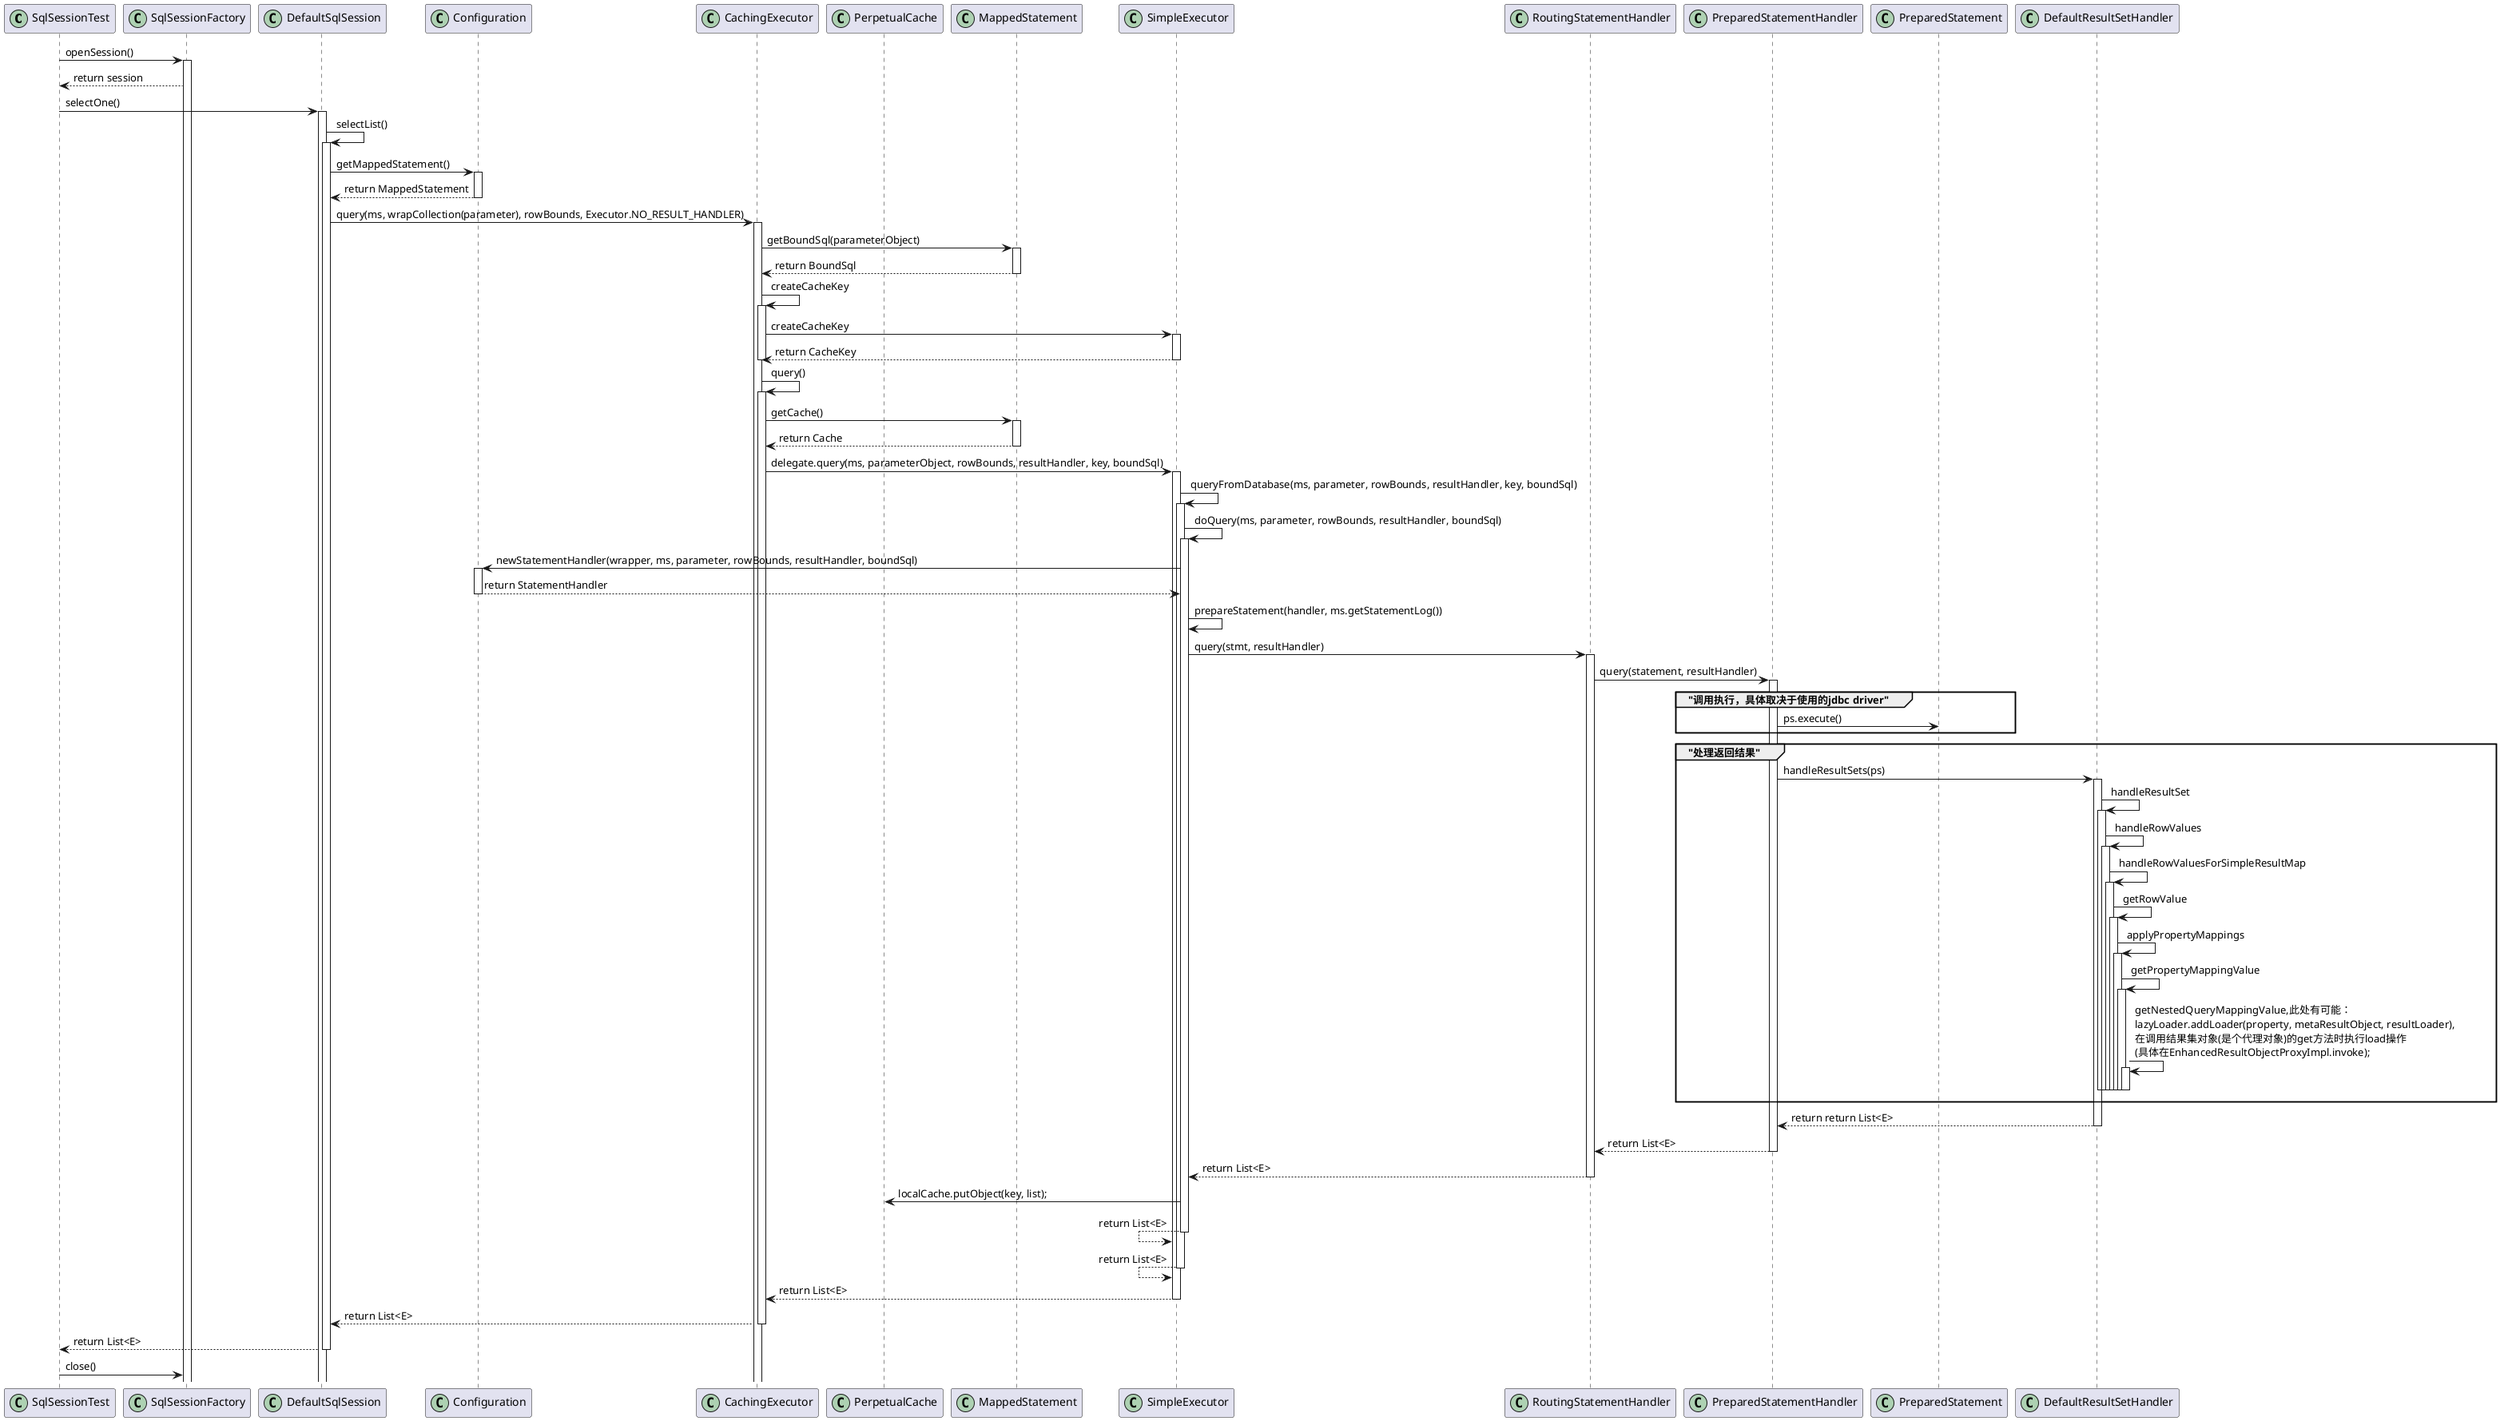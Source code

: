 @startuml
note left
测试SqlSessionTest.shouldSelectBlogWithPostsAndAuthorUsingSubSelectsLazily
end note

participant SqlSessionTest << (C,#ADD1B2) >>
participant SqlSessionFactory << (C,#ADD1B2) >>
participant DefaultSqlSession << (C,#ADD1B2) >>
participant Configuration << (C,#ADD1B2) >>
participant CachingExecutor << (C,#ADD1B2) >>
participant PerpetualCache << (C,#ADD1B2) >>
participant MappedStatement << (C,#ADD1B2) >>
participant SimpleExecutor << (C,#ADD1B2) >>
participant RoutingStatementHandler << (C,#ADD1B2) >>
participant PreparedStatementHandler << (C,#ADD1B2) >>
participant PreparedStatement << (C,#ADD1B2) >>
participant DefaultResultSetHandler << (C,#ADD1B2) >>

SqlSessionTest -> SqlSessionFactory++: openSession()
SqlSessionTest <-- SqlSessionFactory: return session
SqlSessionTest -> DefaultSqlSession++: selectOne()
DefaultSqlSession -> DefaultSqlSession++: selectList()
DefaultSqlSession -> Configuration++: getMappedStatement()
DefaultSqlSession <-- Configuration--: return MappedStatement
DefaultSqlSession -> CachingExecutor++: query(ms, wrapCollection(parameter), rowBounds, Executor.NO_RESULT_HANDLER)
CachingExecutor -> MappedStatement++: getBoundSql(parameterObject)
CachingExecutor <-- MappedStatement--: return BoundSql
CachingExecutor -> CachingExecutor++: createCacheKey
CachingExecutor -> SimpleExecutor++: createCacheKey
CachingExecutor <-- SimpleExecutor--: return CacheKey
deactivate CachingExecutor
CachingExecutor -> CachingExecutor++: query()
CachingExecutor ->  MappedStatement++: getCache()
CachingExecutor <--  MappedStatement--: return Cache
CachingExecutor -> SimpleExecutor++: delegate.query(ms, parameterObject, rowBounds, resultHandler, key, boundSql)
SimpleExecutor -> SimpleExecutor++: queryFromDatabase(ms, parameter, rowBounds, resultHandler, key, boundSql)
SimpleExecutor -> SimpleExecutor++: doQuery(ms, parameter, rowBounds, resultHandler, boundSql)
SimpleExecutor -> Configuration++: newStatementHandler(wrapper, ms, parameter, rowBounds, resultHandler, boundSql)
SimpleExecutor <-- Configuration--: return StatementHandler

SimpleExecutor -> SimpleExecutor: prepareStatement(handler, ms.getStatementLog())

SimpleExecutor -> RoutingStatementHandler++: query(stmt, resultHandler)
RoutingStatementHandler -> PreparedStatementHandler++: query(statement, resultHandler)

group "调用执行，具体取决于使用的jdbc driver"
PreparedStatementHandler -> PreparedStatement: ps.execute()

end

group "处理返回结果"
PreparedStatementHandler -> DefaultResultSetHandler++: handleResultSets(ps)
DefaultResultSetHandler -> DefaultResultSetHandler++: handleResultSet
DefaultResultSetHandler -> DefaultResultSetHandler++: handleRowValues
DefaultResultSetHandler -> DefaultResultSetHandler++: handleRowValuesForSimpleResultMap
DefaultResultSetHandler -> DefaultResultSetHandler++: getRowValue
DefaultResultSetHandler -> DefaultResultSetHandler++: applyPropertyMappings
DefaultResultSetHandler -> DefaultResultSetHandler++: getPropertyMappingValue
DefaultResultSetHandler -> DefaultResultSetHandler++: getNestedQueryMappingValue,此处有可能：\nlazyLoader.addLoader(property, metaResultObject, resultLoader),\n在调用结果集对象(是个代理对象)的get方法时执行load操作\n(具体在EnhancedResultObjectProxyImpl.invoke);
deactivate DefaultResultSetHandler
deactivate DefaultResultSetHandler
deactivate DefaultResultSetHandler
deactivate DefaultResultSetHandler
deactivate DefaultResultSetHandler
deactivate DefaultResultSetHandler
deactivate DefaultResultSetHandler
end

PreparedStatementHandler <-- DefaultResultSetHandler--: return return List<E>
RoutingStatementHandler <-- PreparedStatementHandler--: return List<E>
SimpleExecutor <-- RoutingStatementHandler--: return List<E>
SimpleExecutor -> PerpetualCache: localCache.putObject(key, list);
SimpleExecutor <-- SimpleExecutor--: return List<E>
SimpleExecutor <-- SimpleExecutor--: return List<E>
CachingExecutor <-- SimpleExecutor--: return List<E>
DefaultSqlSession <-- CachingExecutor--: return List<E>
SqlSessionTest <-- DefaultSqlSession--: return List<E>

SqlSessionTest -> SqlSessionFactory--: close()


@enduml